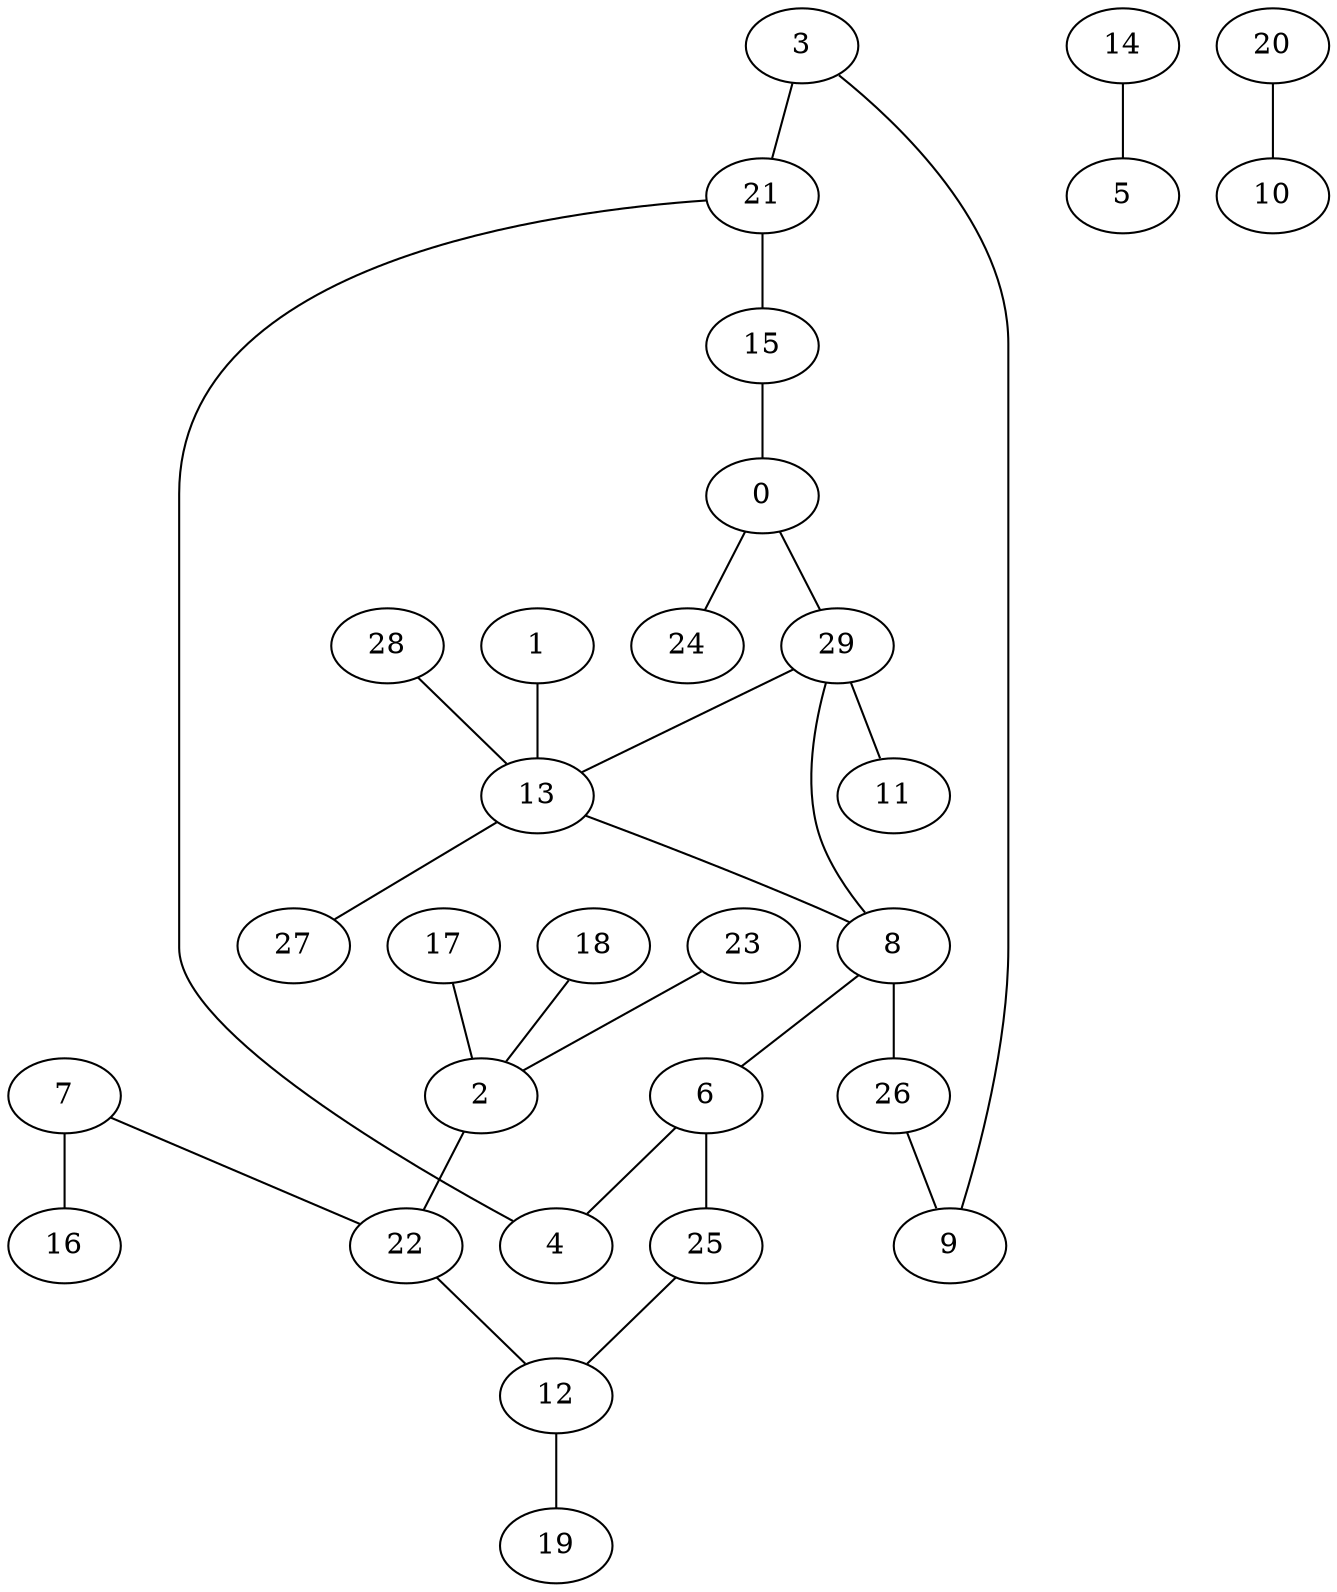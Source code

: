 graph {
	0 [label=0]
	1 [label=1]
	2 [label=2]
	3 [label=3]
	4 [label=4]
	5 [label=5]
	6 [label=6]
	7 [label=7]
	8 [label=8]
	9 [label=9]
	10 [label=10]
	11 [label=11]
	12 [label=12]
	13 [label=13]
	14 [label=14]
	15 [label=15]
	16 [label=16]
	17 [label=17]
	18 [label=18]
	19 [label=19]
	20 [label=20]
	21 [label=21]
	22 [label=22]
	23 [label=23]
	24 [label=24]
	25 [label=25]
	26 [label=26]
	27 [label=27]
	28 [label=28]
	29 [label=29]
	29 -- 13
	1 -- 13
	23 -- 2
	7 -- 22
	8 -- 29
	14 -- 5
	12 -- 19
	17 -- 2
	6 -- 4
	7 -- 16
	22 -- 12
	21 -- 4
	3 -- 21
	15 -- 0
	26 -- 9
	20 -- 10
	18 -- 2
	13 -- 8
	13 -- 27
	28 -- 13
	25 -- 12
	0 -- 29
	6 -- 25
	8 -- 26
	8 -- 6
	2 -- 22
	21 -- 15
	0 -- 24
	3 -- 9
	29 -- 11
}